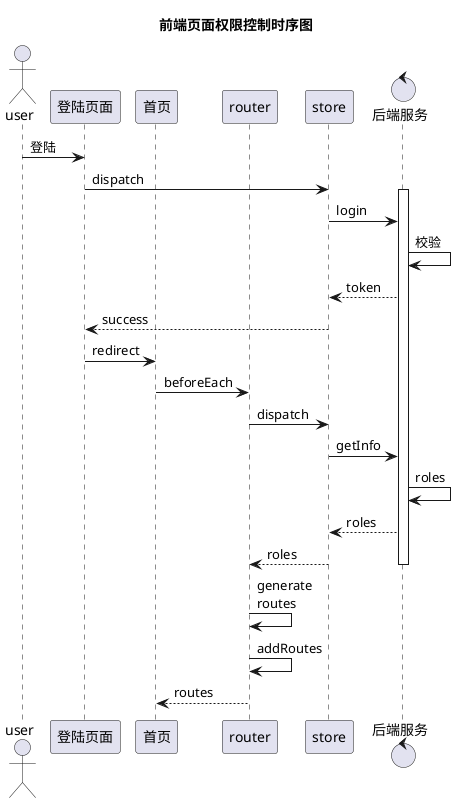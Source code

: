 @startuml

title 前端页面权限控制时序图

actor user
participant 登陆页面 as login
participant 首页 as home
participant router 
participant store
control 后端服务 as service

user -> login :登陆
login -> store :dispatch
activate service
store -> service :login
service -> service :校验
service --> store :token
store --> login :success
login -> home :redirect
home -> router :beforeEach
router -> store :dispatch
store -> service :getInfo
service -> service :roles
service --> store :roles
store --> router :roles
deactivate service
router -> router :generate\nroutes
router -> router :addRoutes
router --> home :routes

@enduml